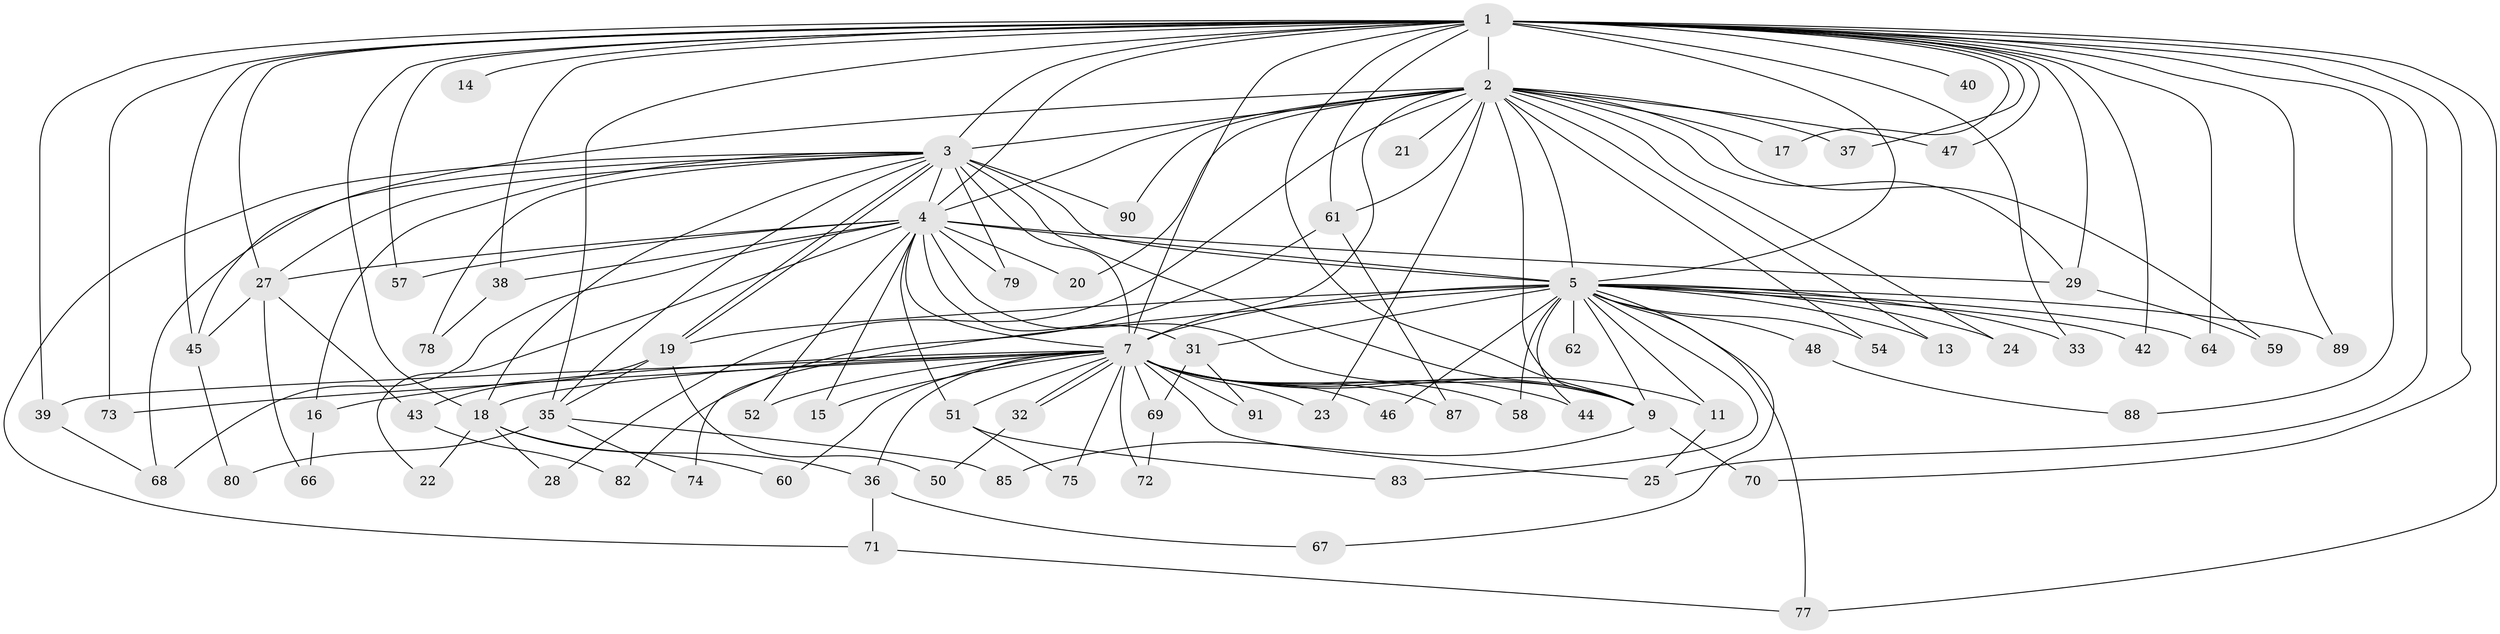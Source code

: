 // Generated by graph-tools (version 1.1) at 2025/23/03/03/25 07:23:43]
// undirected, 73 vertices, 157 edges
graph export_dot {
graph [start="1"]
  node [color=gray90,style=filled];
  1 [super="+6"];
  2 [super="+10"];
  3 [super="+53"];
  4 [super="+12"];
  5 [super="+8"];
  7 [super="+41"];
  9;
  11 [super="+34"];
  13;
  14;
  15;
  16;
  17;
  18 [super="+26"];
  19 [super="+65"];
  20;
  21;
  22;
  23;
  24;
  25 [super="+56"];
  27 [super="+81"];
  28;
  29 [super="+30"];
  31;
  32;
  33;
  35 [super="+49"];
  36;
  37;
  38;
  39;
  40;
  42;
  43;
  44 [super="+55"];
  45 [super="+63"];
  46;
  47;
  48;
  50;
  51;
  52;
  54;
  57;
  58;
  59;
  60;
  61;
  62;
  64;
  66;
  67;
  68 [super="+76"];
  69;
  70;
  71 [super="+86"];
  72;
  73;
  74;
  75;
  77 [super="+84"];
  78;
  79;
  80;
  82;
  83;
  85;
  87;
  88;
  89;
  90;
  91;
  1 -- 2 [weight=4];
  1 -- 3 [weight=2];
  1 -- 4 [weight=3];
  1 -- 5 [weight=4];
  1 -- 7 [weight=2];
  1 -- 9 [weight=2];
  1 -- 14 [weight=2];
  1 -- 25 [weight=2];
  1 -- 29;
  1 -- 33;
  1 -- 35;
  1 -- 37;
  1 -- 40 [weight=2];
  1 -- 45;
  1 -- 47;
  1 -- 57;
  1 -- 61;
  1 -- 77;
  1 -- 88;
  1 -- 89;
  1 -- 64;
  1 -- 70;
  1 -- 73;
  1 -- 17;
  1 -- 18;
  1 -- 27;
  1 -- 38;
  1 -- 39;
  1 -- 42;
  2 -- 3 [weight=2];
  2 -- 4 [weight=2];
  2 -- 5 [weight=4];
  2 -- 7 [weight=3];
  2 -- 9 [weight=2];
  2 -- 17;
  2 -- 20;
  2 -- 28;
  2 -- 29;
  2 -- 37;
  2 -- 47;
  2 -- 54;
  2 -- 59;
  2 -- 61;
  2 -- 90;
  2 -- 45;
  2 -- 13;
  2 -- 21;
  2 -- 23;
  2 -- 24;
  3 -- 4;
  3 -- 5 [weight=2];
  3 -- 7;
  3 -- 9;
  3 -- 16;
  3 -- 19;
  3 -- 19;
  3 -- 35;
  3 -- 71;
  3 -- 78;
  3 -- 79;
  3 -- 90;
  3 -- 27;
  3 -- 18;
  3 -- 68;
  4 -- 5 [weight=2];
  4 -- 7;
  4 -- 9;
  4 -- 15;
  4 -- 20;
  4 -- 22;
  4 -- 31;
  4 -- 38;
  4 -- 51;
  4 -- 79;
  4 -- 68;
  4 -- 52;
  4 -- 57;
  4 -- 27;
  4 -- 29;
  5 -- 7 [weight=2];
  5 -- 9 [weight=2];
  5 -- 11;
  5 -- 24;
  5 -- 31;
  5 -- 48 [weight=2];
  5 -- 58;
  5 -- 62 [weight=2];
  5 -- 77 [weight=2];
  5 -- 64;
  5 -- 67;
  5 -- 74;
  5 -- 13;
  5 -- 83;
  5 -- 89;
  5 -- 33;
  5 -- 42;
  5 -- 44;
  5 -- 46;
  5 -- 54;
  5 -- 19;
  7 -- 9;
  7 -- 11;
  7 -- 15;
  7 -- 16;
  7 -- 18;
  7 -- 23;
  7 -- 25;
  7 -- 32;
  7 -- 32;
  7 -- 36;
  7 -- 39;
  7 -- 44 [weight=2];
  7 -- 51;
  7 -- 52;
  7 -- 58;
  7 -- 60;
  7 -- 69;
  7 -- 72;
  7 -- 73;
  7 -- 75;
  7 -- 87;
  7 -- 91;
  7 -- 46;
  9 -- 70;
  9 -- 85;
  11 -- 25;
  16 -- 66;
  18 -- 22;
  18 -- 28;
  18 -- 36;
  18 -- 60;
  19 -- 43;
  19 -- 50;
  19 -- 35;
  27 -- 43;
  27 -- 66;
  27 -- 45;
  29 -- 59;
  31 -- 69;
  31 -- 91;
  32 -- 50;
  35 -- 80;
  35 -- 85;
  35 -- 74;
  36 -- 67;
  36 -- 71;
  38 -- 78;
  39 -- 68;
  43 -- 82;
  45 -- 80;
  48 -- 88;
  51 -- 75;
  51 -- 83;
  61 -- 82;
  61 -- 87;
  69 -- 72;
  71 -- 77;
}
